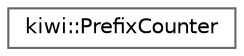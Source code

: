 digraph "Graphical Class Hierarchy"
{
 // LATEX_PDF_SIZE
  bgcolor="transparent";
  edge [fontname=Helvetica,fontsize=10,labelfontname=Helvetica,labelfontsize=10];
  node [fontname=Helvetica,fontsize=10,shape=box,height=0.2,width=0.4];
  rankdir="LR";
  Node0 [id="Node000000",label="kiwi::PrefixCounter",height=0.2,width=0.4,color="grey40", fillcolor="white", style="filled",URL="$classkiwi_1_1PrefixCounter.html",tooltip=" "];
}

